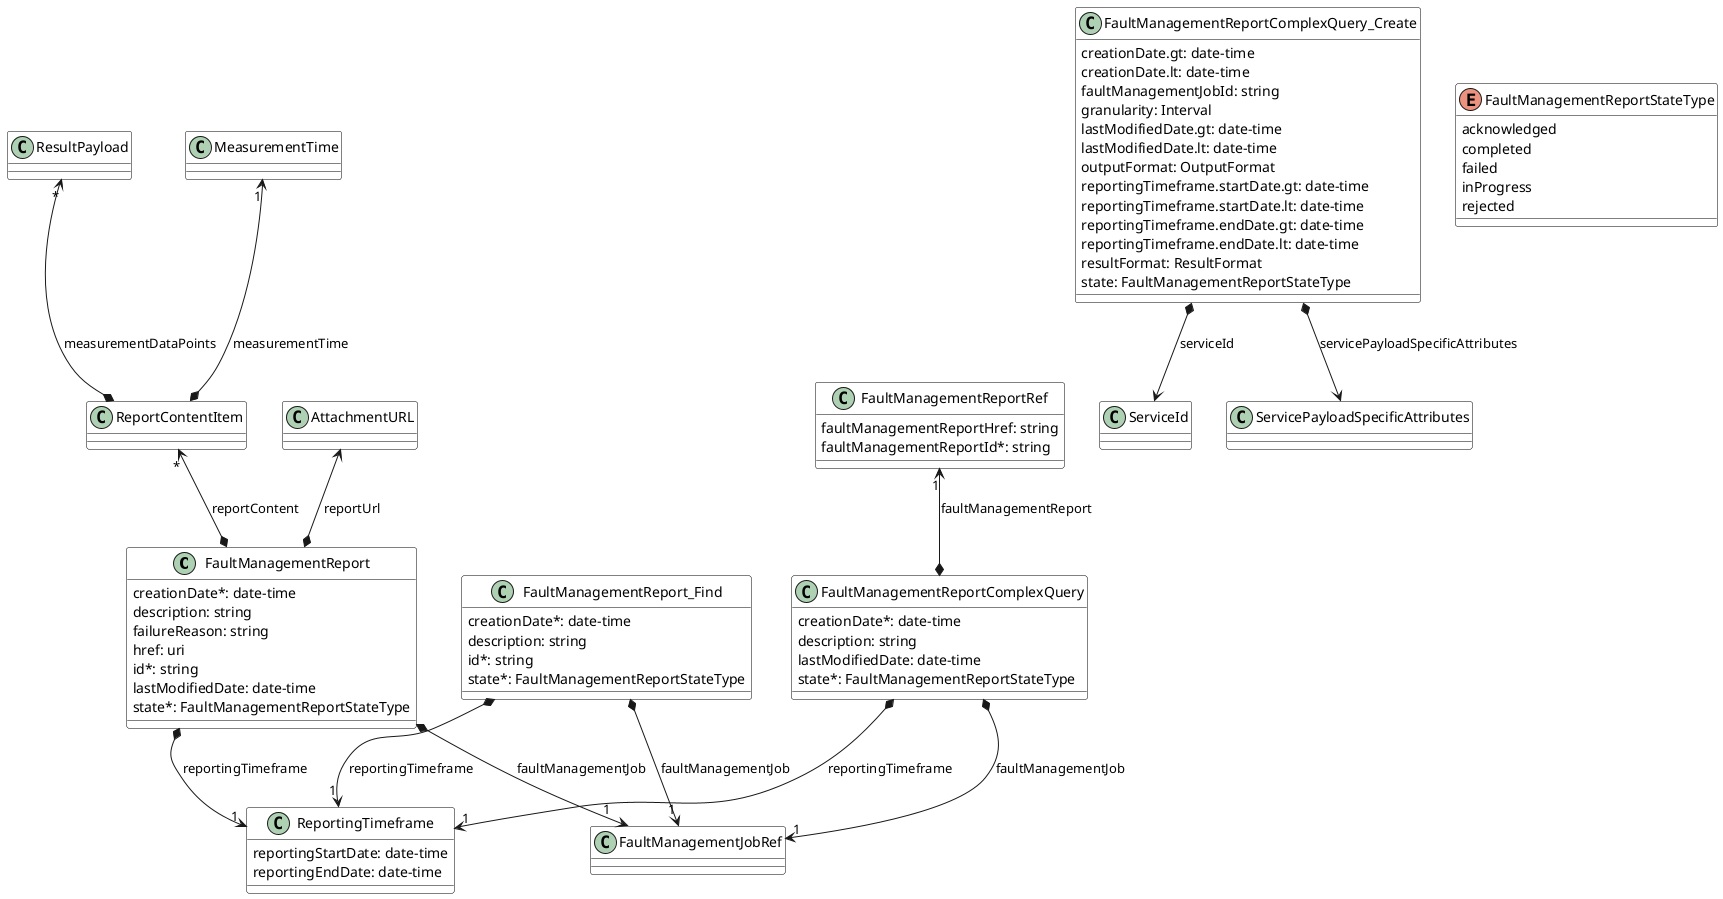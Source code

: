 @startuml faultManagementDataModelPart2
skinparam {
    ClassBackgroundColor White
    ClassBorderColor Black
}

class FaultManagementReport {

    creationDate*: date-time
    description: string
    failureReason: string
    href: uri
    id*: string
    lastModifiedDate: date-time
    state*: FaultManagementReportStateType
}

FaultManagementReport *-->"1" FaultManagementJobRef : faultManagementJob
FaultManagementReport *-u->"*" ReportContentItem : reportContent
FaultManagementReport *-->"1" ReportingTimeframe : reportingTimeframe
FaultManagementReport *-u-> AttachmentURL : reportUrl

class FaultManagementReportComplexQuery {

    creationDate*: date-time
    description: string
    lastModifiedDate: date-time
    state*: FaultManagementReportStateType
}

FaultManagementReportComplexQuery *-->"1" FaultManagementJobRef : faultManagementJob
FaultManagementReportComplexQuery *-u->"1" FaultManagementReportRef : faultManagementReport
FaultManagementReportComplexQuery *-->"1" ReportingTimeframe : reportingTimeframe

class FaultManagementReportComplexQuery_Create {

    creationDate.gt: date-time
    creationDate.lt: date-time
    faultManagementJobId: string
    granularity: Interval
    lastModifiedDate.gt: date-time
    lastModifiedDate.lt: date-time
    outputFormat: OutputFormat
    reportingTimeframe.startDate.gt: date-time
    reportingTimeframe.startDate.lt: date-time
    reportingTimeframe.endDate.gt: date-time
    reportingTimeframe.endDate.lt: date-time
    resultFormat: ResultFormat
    state: FaultManagementReportStateType
}

FaultManagementReportComplexQuery_Create *--> ServiceId : serviceId
FaultManagementReportComplexQuery_Create *--> ServicePayloadSpecificAttributes : servicePayloadSpecificAttributes

class FaultManagementReportRef {

    faultManagementReportHref: string
    faultManagementReportId*: string
}

enum FaultManagementReportStateType {

    acknowledged
    completed
    failed
    inProgress
    rejected
}
class FaultManagementReport_Find {

    creationDate*: date-time
    description: string
    id*: string
    state*: FaultManagementReportStateType
}

FaultManagementReport_Find *-->"1" FaultManagementJobRef : faultManagementJob
FaultManagementReport_Find *-->"1" ReportingTimeframe : reportingTimeframe

class ReportContentItem {

}

ReportContentItem *-u->"1" MeasurementTime : measurementTime
ReportContentItem *-u->"*" ResultPayload : measurementDataPoints

class ReportingTimeframe {

    reportingStartDate: date-time
    reportingEndDate: date-time
}

@enduml

